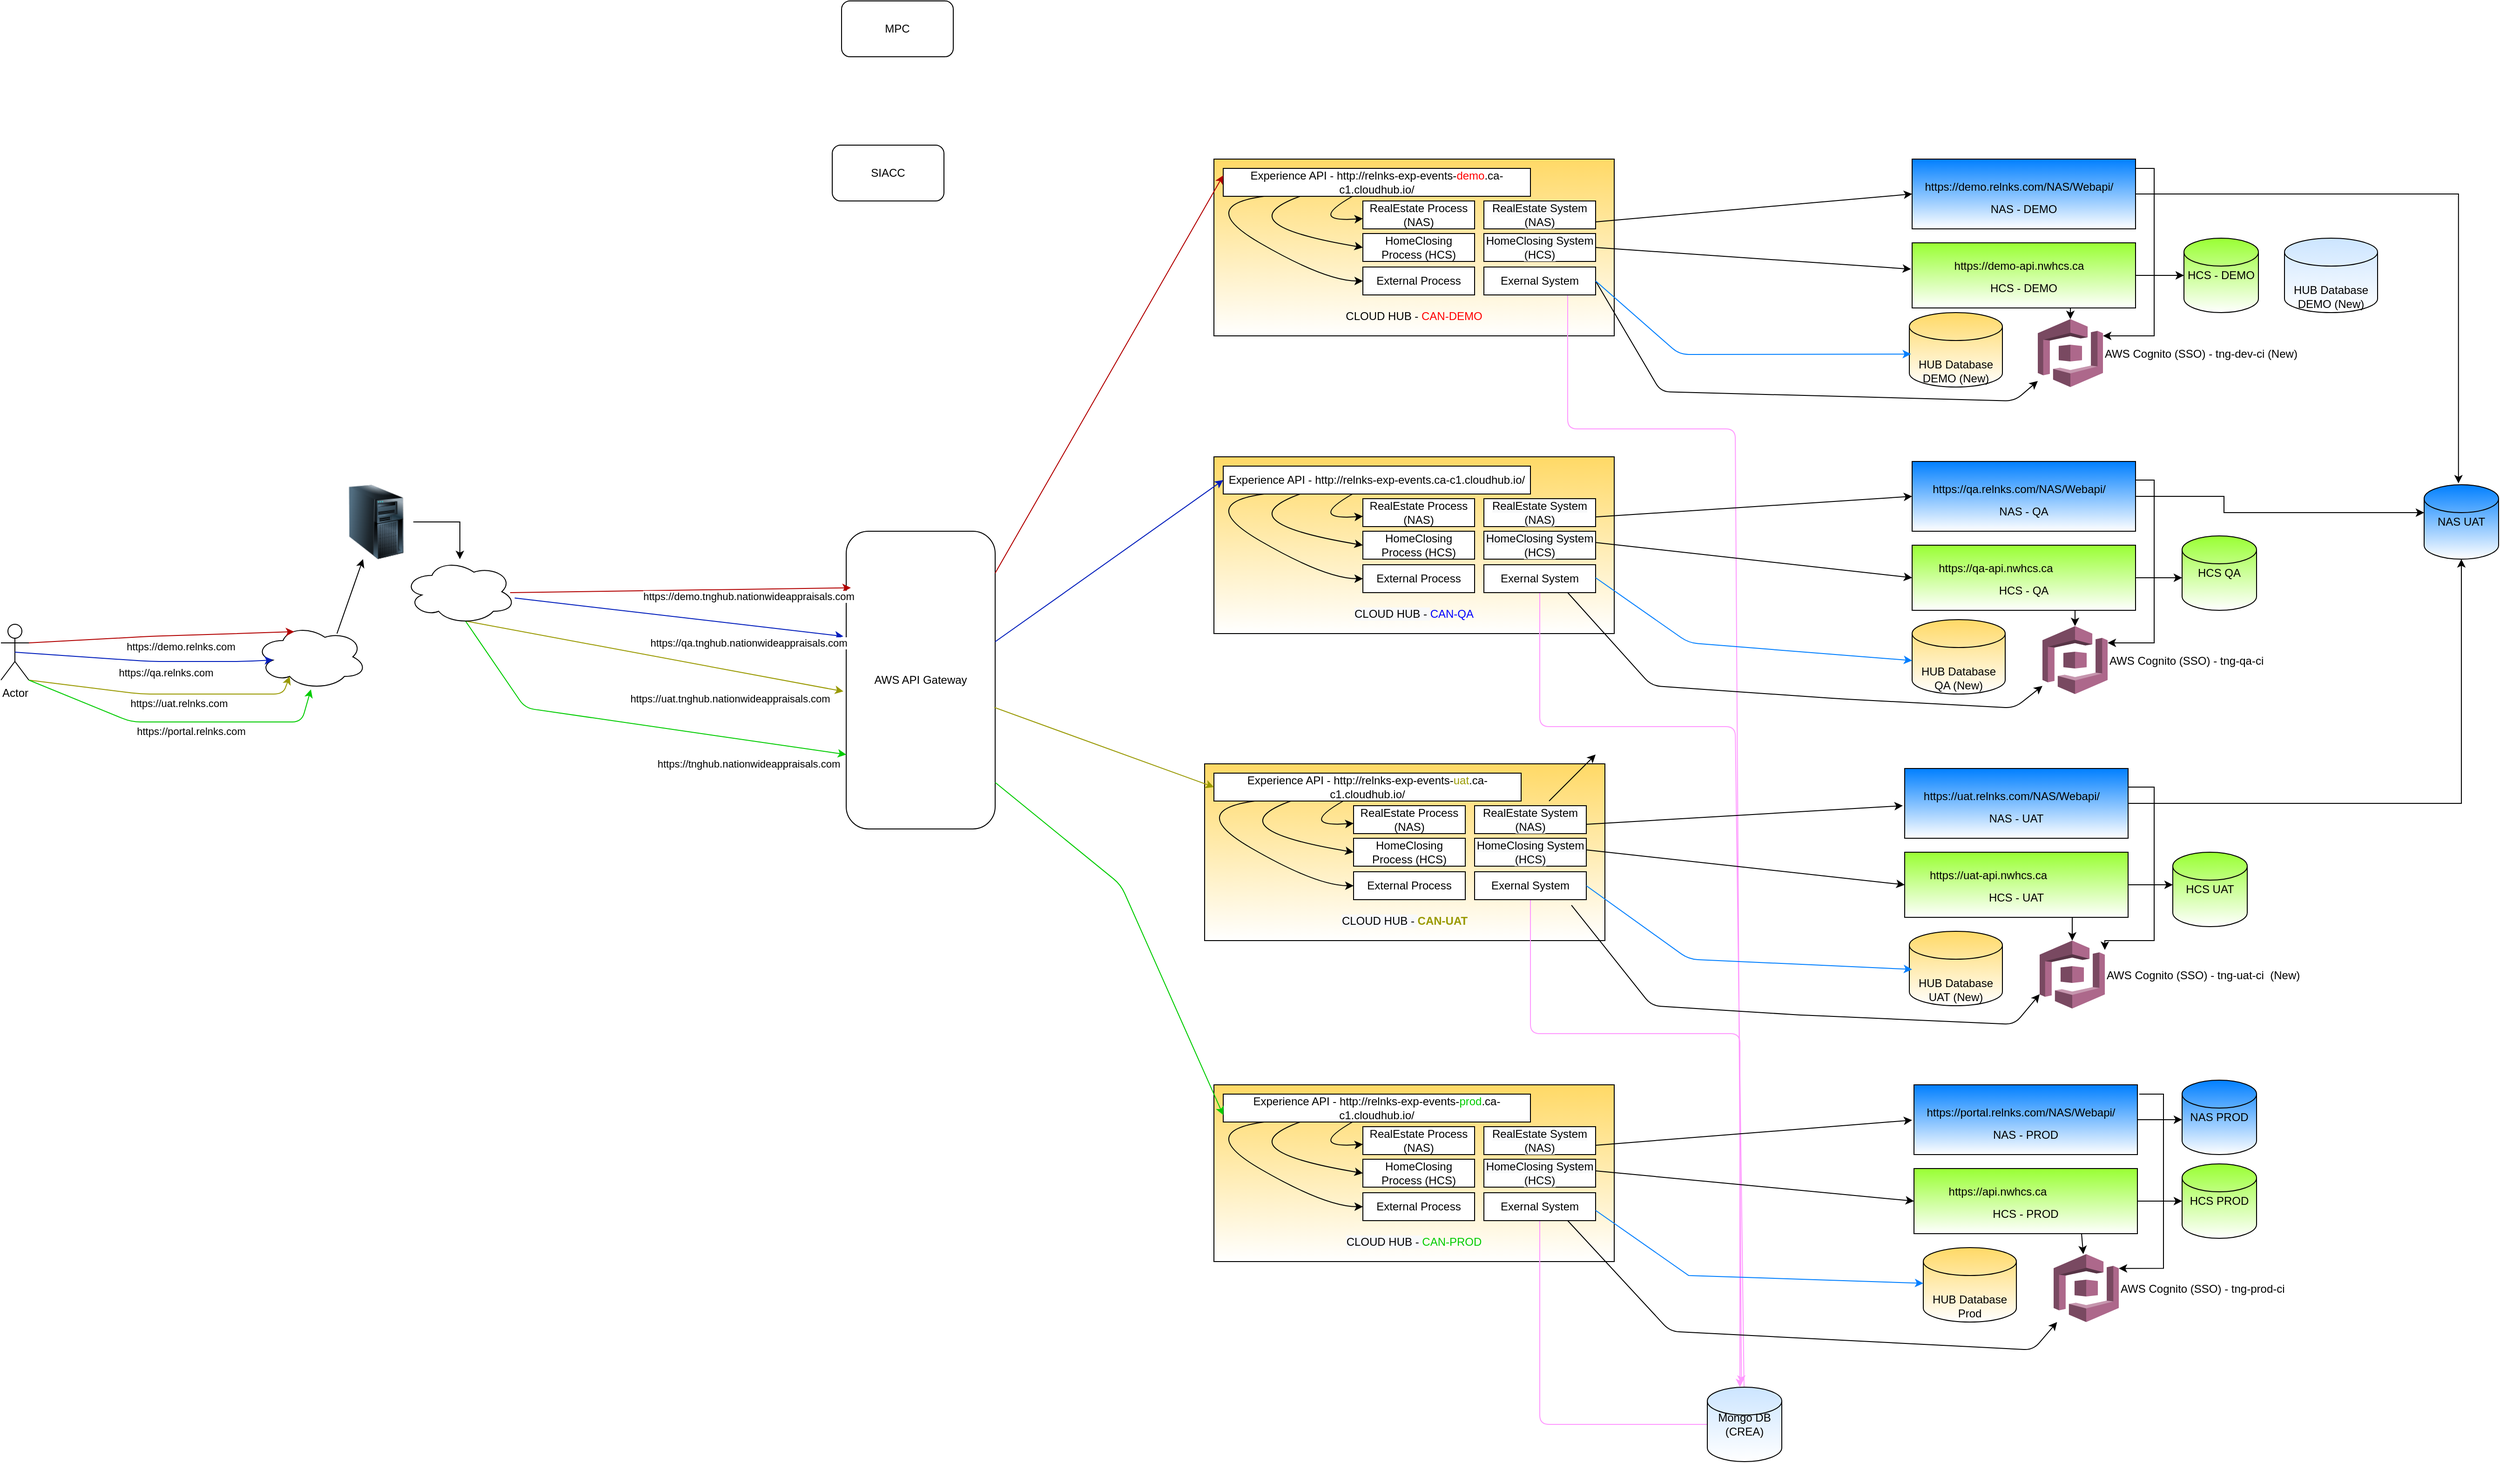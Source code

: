 <mxfile version="13.9.0" type="github" pages="2">
  <diagram id="2emrZOq0hlmeC0GBPsk7" name="Page-1">
    <mxGraphModel dx="2373" dy="1953" grid="1" gridSize="10" guides="1" tooltips="1" connect="1" arrows="1" fold="1" page="1" pageScale="1" pageWidth="850" pageHeight="1100" math="0" shadow="0">
      <root>
        <mxCell id="0" />
        <mxCell id="1" parent="0" />
        <mxCell id="NfyWRdIrxdjjcfdtqH4J-46" value="&lt;p style=&quot;line-height: 110%&quot;&gt;&lt;/p&gt;&lt;div&gt;&lt;font color=&quot;#000000&quot;&gt;CLOUD HUB - &lt;/font&gt;&lt;font color=&quot;#ff0000&quot;&gt;CAN-DEMO&lt;/font&gt;&lt;/div&gt;&lt;p&gt;&lt;/p&gt;" style="rounded=0;whiteSpace=wrap;html=1;align=center;verticalAlign=bottom;gradientColor=#ffffff;fillColor=#FFD966;" parent="1" vertex="1">
          <mxGeometry x="660" y="-270" width="430" height="190" as="geometry" />
        </mxCell>
        <mxCell id="NfyWRdIrxdjjcfdtqH4J-152" value="&lt;p style=&quot;line-height: 110%&quot;&gt;&lt;/p&gt;&lt;div&gt;&lt;font color=&quot;#000000&quot;&gt;CLOUD HUB - &lt;/font&gt;&lt;font color=&quot;#ff0000&quot;&gt;CAN-DEMO&lt;/font&gt;&lt;/div&gt;&lt;p&gt;&lt;/p&gt;" style="rounded=0;whiteSpace=wrap;html=1;align=center;verticalAlign=bottom;gradientColor=#ffffff;fillColor=#FFD966;" parent="1" vertex="1">
          <mxGeometry x="660" y="-270" width="430" height="190" as="geometry" />
        </mxCell>
        <mxCell id="NfyWRdIrxdjjcfdtqH4J-7" value="&lt;p style=&quot;line-height: 110%&quot;&gt;&lt;font color=&quot;#0000ff&quot;&gt;&lt;span style=&quot;text-align: center ; color: rgb(0 , 0 , 0) ; text-transform: none ; text-indent: 0px ; letter-spacing: normal ; font-family: &amp;#34;helvetica&amp;#34; ; font-size: 12px ; font-style: normal ; font-variant: normal ; font-weight: 400 ; text-decoration: none ; word-spacing: 0px ; display: inline ; float: none ; background-color: rgb(248 , 249 , 250)&quot;&gt;CLOUD HUB - &lt;/span&gt;CAN-QA&lt;/font&gt;&lt;/p&gt;" style="rounded=0;whiteSpace=wrap;html=1;align=center;verticalAlign=bottom;gradientColor=#ffffff;fillColor=#FFD966;" parent="1" vertex="1">
          <mxGeometry x="660" y="50" width="430" height="190" as="geometry" />
        </mxCell>
        <mxCell id="NfyWRdIrxdjjcfdtqH4J-1" value="AWS API Gateway" style="rounded=1;whiteSpace=wrap;html=1;" parent="1" vertex="1">
          <mxGeometry x="265" y="130" width="160" height="320" as="geometry" />
        </mxCell>
        <mxCell id="NfyWRdIrxdjjcfdtqH4J-2" value="Actor" style="shape=umlActor;verticalLabelPosition=bottom;verticalAlign=top;html=1;outlineConnect=0;" parent="1" vertex="1">
          <mxGeometry x="-643" y="230" width="30" height="60" as="geometry" />
        </mxCell>
        <mxCell id="NfyWRdIrxdjjcfdtqH4J-3" value="" style="ellipse;shape=cloud;whiteSpace=wrap;html=1;" parent="1" vertex="1">
          <mxGeometry x="-370" y="230" width="120" height="70" as="geometry" />
        </mxCell>
        <mxCell id="NfyWRdIrxdjjcfdtqH4J-4" value="https://demo.relnks.com" style="endArrow=classic;html=1;exitX=1;exitY=0.333;exitDx=0;exitDy=0;exitPerimeter=0;entryX=0.35;entryY=0.114;entryDx=0;entryDy=0;entryPerimeter=0;fillColor=#e51400;strokeColor=#B20000;" parent="1" source="NfyWRdIrxdjjcfdtqH4J-2" target="NfyWRdIrxdjjcfdtqH4J-3" edge="1">
          <mxGeometry x="0.143" y="-12" width="50" height="50" relative="1" as="geometry">
            <mxPoint x="-473" y="-5" as="sourcePoint" />
            <mxPoint x="-393" y="211" as="targetPoint" />
            <Array as="points">
              <mxPoint x="-483" y="243" />
            </Array>
            <mxPoint as="offset" />
          </mxGeometry>
        </mxCell>
        <mxCell id="NfyWRdIrxdjjcfdtqH4J-5" value="https://demo.tnghub.nationwideappraisals.com" style="endArrow=classic;html=1;fillColor=#e51400;strokeColor=#B20000;entryX=0.031;entryY=0.19;entryDx=0;entryDy=0;entryPerimeter=0;exitX=0.95;exitY=0.514;exitDx=0;exitDy=0;exitPerimeter=0;" parent="1" source="NfyWRdIrxdjjcfdtqH4J-76" target="NfyWRdIrxdjjcfdtqH4J-1" edge="1">
          <mxGeometry x="0.397" y="-8" width="50" height="50" relative="1" as="geometry">
            <mxPoint x="220" y="135.03" as="sourcePoint" />
            <mxPoint x="250" y="110" as="targetPoint" />
            <mxPoint as="offset" />
          </mxGeometry>
        </mxCell>
        <mxCell id="NfyWRdIrxdjjcfdtqH4J-10" value="Experience API - http://relnks-exp-events.ca-c1.cloudhub.io/" style="rounded=0;whiteSpace=wrap;html=1;" parent="1" vertex="1">
          <mxGeometry x="670" y="60" width="330" height="30" as="geometry" />
        </mxCell>
        <mxCell id="NfyWRdIrxdjjcfdtqH4J-11" value="RealEstate Process (NAS)" style="rounded=0;whiteSpace=wrap;html=1;" parent="1" vertex="1">
          <mxGeometry x="820" y="95" width="120" height="30" as="geometry" />
        </mxCell>
        <mxCell id="NfyWRdIrxdjjcfdtqH4J-12" value="HomeClosing Process (HCS)" style="rounded=0;whiteSpace=wrap;html=1;" parent="1" vertex="1">
          <mxGeometry x="820" y="130" width="120" height="30" as="geometry" />
        </mxCell>
        <mxCell id="NfyWRdIrxdjjcfdtqH4J-13" value="External Process" style="rounded=0;whiteSpace=wrap;html=1;" parent="1" vertex="1">
          <mxGeometry x="820" y="166" width="120" height="30" as="geometry" />
        </mxCell>
        <mxCell id="NfyWRdIrxdjjcfdtqH4J-14" value="&lt;span style=&quot;font: 12px / 1.2 &amp;#34;helvetica&amp;#34; ; text-align: center ; color: rgb(0 , 0 , 0) ; text-transform: none ; text-indent: 0px ; letter-spacing: normal ; text-decoration: none ; word-spacing: 0px ; display: inline ; float: none ; overflow-wrap: normal ; background-color: rgb(248 , 249 , 250)&quot;&gt;RealEstate System (NAS)&lt;/span&gt;" style="rounded=0;whiteSpace=wrap;html=1;" parent="1" vertex="1">
          <mxGeometry x="950" y="95" width="120" height="30" as="geometry" />
        </mxCell>
        <mxCell id="NfyWRdIrxdjjcfdtqH4J-15" value="&lt;span style=&quot;font: 12px / 1.2 &amp;#34;helvetica&amp;#34; ; text-align: center ; color: rgb(0 , 0 , 0) ; text-transform: none ; text-indent: 0px ; letter-spacing: normal ; text-decoration: none ; word-spacing: 0px ; display: inline ; float: none ; overflow-wrap: normal ; background-color: rgb(248 , 249 , 250)&quot;&gt;HomeClosing System (HCS)&lt;/span&gt;" style="rounded=0;whiteSpace=wrap;html=1;" parent="1" vertex="1">
          <mxGeometry x="950" y="130" width="120" height="30" as="geometry" />
        </mxCell>
        <mxCell id="HagU0EfNBF4asc3zr9B8-12" style="edgeStyle=none;rounded=1;orthogonalLoop=1;jettySize=auto;html=1;exitX=0.5;exitY=1;exitDx=0;exitDy=0;strokeColor=#FF99FF;" parent="1" source="NfyWRdIrxdjjcfdtqH4J-16" edge="1">
          <mxGeometry relative="1" as="geometry">
            <mxPoint x="1230" y="1090" as="targetPoint" />
            <Array as="points">
              <mxPoint x="1010" y="340" />
              <mxPoint x="1220" y="340" />
            </Array>
          </mxGeometry>
        </mxCell>
        <mxCell id="NfyWRdIrxdjjcfdtqH4J-16" value="Exernal System" style="rounded=0;whiteSpace=wrap;html=1;" parent="1" vertex="1">
          <mxGeometry x="950" y="166" width="120" height="30" as="geometry" />
        </mxCell>
        <mxCell id="NfyWRdIrxdjjcfdtqH4J-19" value="" style="curved=1;endArrow=classic;html=1;" parent="1" source="NfyWRdIrxdjjcfdtqH4J-10" target="NfyWRdIrxdjjcfdtqH4J-11" edge="1">
          <mxGeometry width="50" height="50" relative="1" as="geometry">
            <mxPoint x="720" y="180" as="sourcePoint" />
            <mxPoint x="770" y="130" as="targetPoint" />
            <Array as="points">
              <mxPoint x="760" y="118" />
            </Array>
          </mxGeometry>
        </mxCell>
        <mxCell id="NfyWRdIrxdjjcfdtqH4J-20" value="" style="curved=1;endArrow=classic;html=1;entryX=0;entryY=0.5;entryDx=0;entryDy=0;exitX=0.25;exitY=1;exitDx=0;exitDy=0;" parent="1" source="NfyWRdIrxdjjcfdtqH4J-10" target="NfyWRdIrxdjjcfdtqH4J-12" edge="1">
          <mxGeometry width="50" height="50" relative="1" as="geometry">
            <mxPoint x="806.667" y="100" as="sourcePoint" />
            <mxPoint x="830" y="124" as="targetPoint" />
            <Array as="points">
              <mxPoint x="670" y="120" />
            </Array>
          </mxGeometry>
        </mxCell>
        <mxCell id="NfyWRdIrxdjjcfdtqH4J-21" value="" style="curved=1;endArrow=classic;html=1;entryX=0;entryY=0.5;entryDx=0;entryDy=0;exitX=0.133;exitY=1;exitDx=0;exitDy=0;exitPerimeter=0;" parent="1" source="NfyWRdIrxdjjcfdtqH4J-10" target="NfyWRdIrxdjjcfdtqH4J-13" edge="1">
          <mxGeometry width="50" height="50" relative="1" as="geometry">
            <mxPoint x="800" y="90" as="sourcePoint" />
            <mxPoint x="840" y="134" as="targetPoint" />
            <Array as="points">
              <mxPoint x="640" y="100" />
              <mxPoint x="780" y="181" />
            </Array>
          </mxGeometry>
        </mxCell>
        <mxCell id="NfyWRdIrxdjjcfdtqH4J-24" value="&lt;p style=&quot;line-height: 110%&quot;&gt;&lt;/p&gt;&lt;div&gt;&lt;font color=&quot;#999900&quot;&gt;&lt;span style=&quot;text-align: center ; color: rgb(0 , 0 , 0) ; text-transform: none ; text-indent: 0px ; letter-spacing: normal ; font-family: &amp;#34;helvetica&amp;#34; ; font-size: 12px ; font-style: normal ; font-variant: normal ; font-weight: 400 ; text-decoration: none ; word-spacing: 0px ; display: inline ; float: none ; background-color: rgb(248 , 249 , 250)&quot;&gt;CLOUD HUB - &lt;/span&gt;&lt;b&gt;CAN-UAT&lt;/b&gt;&lt;/font&gt;&lt;/div&gt;&lt;p&gt;&lt;/p&gt;" style="rounded=0;whiteSpace=wrap;html=1;align=center;verticalAlign=bottom;gradientColor=#ffffff;fillColor=#FFD966;" parent="1" vertex="1">
          <mxGeometry x="650" y="380" width="430" height="190" as="geometry" />
        </mxCell>
        <mxCell id="NfyWRdIrxdjjcfdtqH4J-25" value="Experience API - http://relnks-exp-events-&lt;font color=&quot;#999900&quot;&gt;uat&lt;/font&gt;.ca-c1.cloudhub.io/" style="rounded=0;whiteSpace=wrap;html=1;" parent="1" vertex="1">
          <mxGeometry x="660" y="390" width="330" height="30" as="geometry" />
        </mxCell>
        <mxCell id="NfyWRdIrxdjjcfdtqH4J-26" value="RealEstate Process (NAS)" style="rounded=0;whiteSpace=wrap;html=1;" parent="1" vertex="1">
          <mxGeometry x="810" y="425" width="120" height="30" as="geometry" />
        </mxCell>
        <mxCell id="NfyWRdIrxdjjcfdtqH4J-27" value="HomeClosing Process (HCS)" style="rounded=0;whiteSpace=wrap;html=1;" parent="1" vertex="1">
          <mxGeometry x="810" y="460" width="120" height="30" as="geometry" />
        </mxCell>
        <mxCell id="NfyWRdIrxdjjcfdtqH4J-28" value="External Process" style="rounded=0;whiteSpace=wrap;html=1;" parent="1" vertex="1">
          <mxGeometry x="810" y="496" width="120" height="30" as="geometry" />
        </mxCell>
        <mxCell id="NfyWRdIrxdjjcfdtqH4J-29" value="&lt;span style=&quot;font: 12px / 1.2 &amp;#34;helvetica&amp;#34; ; text-align: center ; color: rgb(0 , 0 , 0) ; text-transform: none ; text-indent: 0px ; letter-spacing: normal ; text-decoration: none ; word-spacing: 0px ; display: inline ; float: none ; overflow-wrap: normal ; background-color: rgb(248 , 249 , 250)&quot;&gt;RealEstate System (NAS)&lt;/span&gt;" style="rounded=0;whiteSpace=wrap;html=1;" parent="1" vertex="1">
          <mxGeometry x="940" y="425" width="120" height="30" as="geometry" />
        </mxCell>
        <mxCell id="NfyWRdIrxdjjcfdtqH4J-30" value="&lt;span style=&quot;font: 12px / 1.2 &amp;#34;helvetica&amp;#34; ; text-align: center ; color: rgb(0 , 0 , 0) ; text-transform: none ; text-indent: 0px ; letter-spacing: normal ; text-decoration: none ; word-spacing: 0px ; display: inline ; float: none ; overflow-wrap: normal ; background-color: rgb(248 , 249 , 250)&quot;&gt;HomeClosing System (HCS)&lt;/span&gt;" style="rounded=0;whiteSpace=wrap;html=1;" parent="1" vertex="1">
          <mxGeometry x="940" y="460" width="120" height="30" as="geometry" />
        </mxCell>
        <mxCell id="HagU0EfNBF4asc3zr9B8-13" style="edgeStyle=none;rounded=1;orthogonalLoop=1;jettySize=auto;html=1;exitX=0.5;exitY=1;exitDx=0;exitDy=0;entryX=0.438;entryY=0;entryDx=0;entryDy=0;entryPerimeter=0;strokeColor=#FF99FF;" parent="1" source="NfyWRdIrxdjjcfdtqH4J-31" target="NfyWRdIrxdjjcfdtqH4J-136" edge="1">
          <mxGeometry relative="1" as="geometry">
            <Array as="points">
              <mxPoint x="1000" y="670" />
              <mxPoint x="1225" y="670" />
            </Array>
          </mxGeometry>
        </mxCell>
        <mxCell id="NfyWRdIrxdjjcfdtqH4J-31" value="Exernal System" style="rounded=0;whiteSpace=wrap;html=1;" parent="1" vertex="1">
          <mxGeometry x="940" y="496" width="120" height="30" as="geometry" />
        </mxCell>
        <mxCell id="NfyWRdIrxdjjcfdtqH4J-32" value="" style="curved=1;endArrow=classic;html=1;" parent="1" source="NfyWRdIrxdjjcfdtqH4J-25" target="NfyWRdIrxdjjcfdtqH4J-26" edge="1">
          <mxGeometry width="50" height="50" relative="1" as="geometry">
            <mxPoint x="710" y="510" as="sourcePoint" />
            <mxPoint x="760" y="460" as="targetPoint" />
            <Array as="points">
              <mxPoint x="750" y="448" />
            </Array>
          </mxGeometry>
        </mxCell>
        <mxCell id="NfyWRdIrxdjjcfdtqH4J-33" value="" style="curved=1;endArrow=classic;html=1;entryX=0;entryY=0.5;entryDx=0;entryDy=0;exitX=0.25;exitY=1;exitDx=0;exitDy=0;" parent="1" source="NfyWRdIrxdjjcfdtqH4J-25" target="NfyWRdIrxdjjcfdtqH4J-27" edge="1">
          <mxGeometry width="50" height="50" relative="1" as="geometry">
            <mxPoint x="796.667" y="430" as="sourcePoint" />
            <mxPoint x="820" y="454" as="targetPoint" />
            <Array as="points">
              <mxPoint x="660" y="450" />
            </Array>
          </mxGeometry>
        </mxCell>
        <mxCell id="NfyWRdIrxdjjcfdtqH4J-34" value="" style="curved=1;endArrow=classic;html=1;entryX=0;entryY=0.5;entryDx=0;entryDy=0;exitX=0.133;exitY=1;exitDx=0;exitDy=0;exitPerimeter=0;" parent="1" source="NfyWRdIrxdjjcfdtqH4J-25" target="NfyWRdIrxdjjcfdtqH4J-28" edge="1">
          <mxGeometry width="50" height="50" relative="1" as="geometry">
            <mxPoint x="790" y="420" as="sourcePoint" />
            <mxPoint x="830" y="464" as="targetPoint" />
            <Array as="points">
              <mxPoint x="630" y="430" />
              <mxPoint x="770" y="511" />
            </Array>
          </mxGeometry>
        </mxCell>
        <mxCell id="NfyWRdIrxdjjcfdtqH4J-35" value="&lt;p style=&quot;line-height: 110%&quot;&gt;&lt;/p&gt;&lt;div&gt;&lt;font color=&quot;#00cc00&quot;&gt;&lt;span style=&quot;text-align: center ; color: rgb(0 , 0 , 0) ; text-transform: none ; text-indent: 0px ; letter-spacing: normal ; font-family: &amp;#34;helvetica&amp;#34; ; font-size: 12px ; font-style: normal ; font-variant: normal ; font-weight: 400 ; text-decoration: none ; word-spacing: 0px ; display: inline ; float: none ; background-color: rgb(248 , 249 , 250)&quot;&gt;CLOUD HUB - &lt;/span&gt;CAN-PROD&lt;/font&gt;&lt;/div&gt;&lt;p&gt;&lt;/p&gt;" style="rounded=0;whiteSpace=wrap;html=1;align=center;verticalAlign=bottom;gradientColor=#ffffff;fillColor=#FFD966;" parent="1" vertex="1">
          <mxGeometry x="660" y="725" width="430" height="190" as="geometry" />
        </mxCell>
        <mxCell id="NfyWRdIrxdjjcfdtqH4J-36" value="Experience API - http://relnks-exp-events-&lt;font color=&quot;#00cc00&quot;&gt;prod&lt;/font&gt;.ca-c1.cloudhub.io/" style="rounded=0;whiteSpace=wrap;html=1;" parent="1" vertex="1">
          <mxGeometry x="670" y="735" width="330" height="30" as="geometry" />
        </mxCell>
        <mxCell id="NfyWRdIrxdjjcfdtqH4J-37" value="RealEstate Process (NAS)" style="rounded=0;whiteSpace=wrap;html=1;" parent="1" vertex="1">
          <mxGeometry x="820" y="770" width="120" height="30" as="geometry" />
        </mxCell>
        <mxCell id="NfyWRdIrxdjjcfdtqH4J-38" value="HomeClosing Process (HCS)" style="rounded=0;whiteSpace=wrap;html=1;" parent="1" vertex="1">
          <mxGeometry x="820" y="805" width="120" height="30" as="geometry" />
        </mxCell>
        <mxCell id="NfyWRdIrxdjjcfdtqH4J-39" value="External Process" style="rounded=0;whiteSpace=wrap;html=1;" parent="1" vertex="1">
          <mxGeometry x="820" y="841" width="120" height="30" as="geometry" />
        </mxCell>
        <mxCell id="NfyWRdIrxdjjcfdtqH4J-40" value="&lt;span style=&quot;font: 12px / 1.2 &amp;#34;helvetica&amp;#34; ; text-align: center ; color: rgb(0 , 0 , 0) ; text-transform: none ; text-indent: 0px ; letter-spacing: normal ; text-decoration: none ; word-spacing: 0px ; display: inline ; float: none ; overflow-wrap: normal ; background-color: rgb(248 , 249 , 250)&quot;&gt;RealEstate System (NAS)&lt;/span&gt;" style="rounded=0;whiteSpace=wrap;html=1;" parent="1" vertex="1">
          <mxGeometry x="950" y="770" width="120" height="30" as="geometry" />
        </mxCell>
        <mxCell id="NfyWRdIrxdjjcfdtqH4J-41" value="&lt;span style=&quot;font: 12px / 1.2 &amp;#34;helvetica&amp;#34; ; text-align: center ; color: rgb(0 , 0 , 0) ; text-transform: none ; text-indent: 0px ; letter-spacing: normal ; text-decoration: none ; word-spacing: 0px ; display: inline ; float: none ; overflow-wrap: normal ; background-color: rgb(248 , 249 , 250)&quot;&gt;HomeClosing System (HCS)&lt;/span&gt;" style="rounded=0;whiteSpace=wrap;html=1;" parent="1" vertex="1">
          <mxGeometry x="950" y="805" width="120" height="30" as="geometry" />
        </mxCell>
        <mxCell id="HagU0EfNBF4asc3zr9B8-14" style="edgeStyle=none;rounded=1;orthogonalLoop=1;jettySize=auto;html=1;exitX=0.5;exitY=1;exitDx=0;exitDy=0;strokeColor=#FF99FF;" parent="1" source="NfyWRdIrxdjjcfdtqH4J-42" edge="1">
          <mxGeometry relative="1" as="geometry">
            <mxPoint x="1230" y="1090" as="targetPoint" />
            <Array as="points">
              <mxPoint x="1010" y="1090" />
            </Array>
          </mxGeometry>
        </mxCell>
        <mxCell id="NfyWRdIrxdjjcfdtqH4J-42" value="Exernal System" style="rounded=0;whiteSpace=wrap;html=1;" parent="1" vertex="1">
          <mxGeometry x="950" y="841" width="120" height="30" as="geometry" />
        </mxCell>
        <mxCell id="NfyWRdIrxdjjcfdtqH4J-43" value="" style="curved=1;endArrow=classic;html=1;" parent="1" source="NfyWRdIrxdjjcfdtqH4J-36" target="NfyWRdIrxdjjcfdtqH4J-37" edge="1">
          <mxGeometry width="50" height="50" relative="1" as="geometry">
            <mxPoint x="720" y="855" as="sourcePoint" />
            <mxPoint x="770" y="805" as="targetPoint" />
            <Array as="points">
              <mxPoint x="760" y="793" />
            </Array>
          </mxGeometry>
        </mxCell>
        <mxCell id="NfyWRdIrxdjjcfdtqH4J-44" value="" style="curved=1;endArrow=classic;html=1;entryX=0;entryY=0.5;entryDx=0;entryDy=0;exitX=0.25;exitY=1;exitDx=0;exitDy=0;" parent="1" source="NfyWRdIrxdjjcfdtqH4J-36" target="NfyWRdIrxdjjcfdtqH4J-38" edge="1">
          <mxGeometry width="50" height="50" relative="1" as="geometry">
            <mxPoint x="806.667" y="775" as="sourcePoint" />
            <mxPoint x="830" y="799" as="targetPoint" />
            <Array as="points">
              <mxPoint x="670" y="795" />
            </Array>
          </mxGeometry>
        </mxCell>
        <mxCell id="NfyWRdIrxdjjcfdtqH4J-45" value="" style="curved=1;endArrow=classic;html=1;entryX=0;entryY=0.5;entryDx=0;entryDy=0;exitX=0.133;exitY=1;exitDx=0;exitDy=0;exitPerimeter=0;" parent="1" source="NfyWRdIrxdjjcfdtqH4J-36" target="NfyWRdIrxdjjcfdtqH4J-39" edge="1">
          <mxGeometry width="50" height="50" relative="1" as="geometry">
            <mxPoint x="800" y="765" as="sourcePoint" />
            <mxPoint x="840" y="809" as="targetPoint" />
            <Array as="points">
              <mxPoint x="640" y="775" />
              <mxPoint x="780" y="856" />
            </Array>
          </mxGeometry>
        </mxCell>
        <mxCell id="HagU0EfNBF4asc3zr9B8-11" style="edgeStyle=none;rounded=1;orthogonalLoop=1;jettySize=auto;html=1;entryX=0.458;entryY=-0.046;entryDx=0;entryDy=0;entryPerimeter=0;strokeColor=#FF99FF;exitX=0.75;exitY=1;exitDx=0;exitDy=0;" parent="1" source="NfyWRdIrxdjjcfdtqH4J-53" target="NfyWRdIrxdjjcfdtqH4J-136" edge="1">
          <mxGeometry relative="1" as="geometry">
            <mxPoint x="1040" y="-30" as="sourcePoint" />
            <Array as="points">
              <mxPoint x="1040" y="20" />
              <mxPoint x="1150" y="20" />
              <mxPoint x="1220" y="20" />
            </Array>
          </mxGeometry>
        </mxCell>
        <mxCell id="NfyWRdIrxdjjcfdtqH4J-47" value="Experience API - http://relnks-exp-events-&lt;font color=&quot;#ff0000&quot;&gt;demo&lt;/font&gt;.ca-c1.cloudhub.io/" style="rounded=0;whiteSpace=wrap;html=1;" parent="1" vertex="1">
          <mxGeometry x="670" y="-260" width="330" height="30" as="geometry" />
        </mxCell>
        <mxCell id="NfyWRdIrxdjjcfdtqH4J-48" value="RealEstate Process (NAS)" style="rounded=0;whiteSpace=wrap;html=1;" parent="1" vertex="1">
          <mxGeometry x="820" y="-225" width="120" height="30" as="geometry" />
        </mxCell>
        <mxCell id="NfyWRdIrxdjjcfdtqH4J-49" value="HomeClosing Process (HCS)" style="rounded=0;whiteSpace=wrap;html=1;" parent="1" vertex="1">
          <mxGeometry x="820" y="-190" width="120" height="30" as="geometry" />
        </mxCell>
        <mxCell id="NfyWRdIrxdjjcfdtqH4J-50" value="External Process" style="rounded=0;whiteSpace=wrap;html=1;" parent="1" vertex="1">
          <mxGeometry x="820" y="-154" width="120" height="30" as="geometry" />
        </mxCell>
        <mxCell id="NfyWRdIrxdjjcfdtqH4J-51" value="&lt;span style=&quot;font: 12px / 1.2 &amp;#34;helvetica&amp;#34; ; text-align: center ; color: rgb(0 , 0 , 0) ; text-transform: none ; text-indent: 0px ; letter-spacing: normal ; text-decoration: none ; word-spacing: 0px ; display: inline ; float: none ; overflow-wrap: normal ; background-color: rgb(248 , 249 , 250)&quot;&gt;RealEstate System (NAS)&lt;/span&gt;" style="rounded=0;whiteSpace=wrap;html=1;" parent="1" vertex="1">
          <mxGeometry x="950" y="-225" width="120" height="30" as="geometry" />
        </mxCell>
        <mxCell id="NfyWRdIrxdjjcfdtqH4J-52" value="&lt;span style=&quot;font: 12px / 1.2 &amp;#34;helvetica&amp;#34; ; text-align: center ; color: rgb(0 , 0 , 0) ; text-transform: none ; text-indent: 0px ; letter-spacing: normal ; text-decoration: none ; word-spacing: 0px ; display: inline ; float: none ; overflow-wrap: normal ; background-color: rgb(248 , 249 , 250)&quot;&gt;HomeClosing System (HCS)&lt;/span&gt;" style="rounded=0;whiteSpace=wrap;html=1;" parent="1" vertex="1">
          <mxGeometry x="950" y="-190" width="120" height="30" as="geometry" />
        </mxCell>
        <mxCell id="NfyWRdIrxdjjcfdtqH4J-53" value="Exernal System" style="rounded=0;whiteSpace=wrap;html=1;" parent="1" vertex="1">
          <mxGeometry x="950" y="-154" width="120" height="30" as="geometry" />
        </mxCell>
        <mxCell id="NfyWRdIrxdjjcfdtqH4J-54" value="" style="curved=1;endArrow=classic;html=1;" parent="1" source="NfyWRdIrxdjjcfdtqH4J-47" target="NfyWRdIrxdjjcfdtqH4J-48" edge="1">
          <mxGeometry width="50" height="50" relative="1" as="geometry">
            <mxPoint x="720" y="-140" as="sourcePoint" />
            <mxPoint x="770" y="-190" as="targetPoint" />
            <Array as="points">
              <mxPoint x="760" y="-202" />
            </Array>
          </mxGeometry>
        </mxCell>
        <mxCell id="NfyWRdIrxdjjcfdtqH4J-55" value="" style="curved=1;endArrow=classic;html=1;entryX=0;entryY=0.5;entryDx=0;entryDy=0;exitX=0.25;exitY=1;exitDx=0;exitDy=0;" parent="1" source="NfyWRdIrxdjjcfdtqH4J-47" target="NfyWRdIrxdjjcfdtqH4J-49" edge="1">
          <mxGeometry width="50" height="50" relative="1" as="geometry">
            <mxPoint x="806.667" y="-220" as="sourcePoint" />
            <mxPoint x="830" y="-196" as="targetPoint" />
            <Array as="points">
              <mxPoint x="670" y="-200" />
            </Array>
          </mxGeometry>
        </mxCell>
        <mxCell id="NfyWRdIrxdjjcfdtqH4J-56" value="" style="curved=1;endArrow=classic;html=1;entryX=0;entryY=0.5;entryDx=0;entryDy=0;exitX=0.133;exitY=1;exitDx=0;exitDy=0;exitPerimeter=0;" parent="1" source="NfyWRdIrxdjjcfdtqH4J-47" target="NfyWRdIrxdjjcfdtqH4J-50" edge="1">
          <mxGeometry width="50" height="50" relative="1" as="geometry">
            <mxPoint x="800" y="-230" as="sourcePoint" />
            <mxPoint x="840" y="-186" as="targetPoint" />
            <Array as="points">
              <mxPoint x="640" y="-220" />
              <mxPoint x="780" y="-139" />
            </Array>
          </mxGeometry>
        </mxCell>
        <mxCell id="NfyWRdIrxdjjcfdtqH4J-65" value="https://qa.relnks.com" style="endArrow=classic;html=1;entryX=0.16;entryY=0.55;entryDx=0;entryDy=0;entryPerimeter=0;fillColor=#0050ef;strokeColor=#001DBC;exitX=0.5;exitY=0.5;exitDx=0;exitDy=0;exitPerimeter=0;" parent="1" source="NfyWRdIrxdjjcfdtqH4J-2" target="NfyWRdIrxdjjcfdtqH4J-3" edge="1">
          <mxGeometry x="0.168" y="-12" width="50" height="50" relative="1" as="geometry">
            <mxPoint x="-543" y="245" as="sourcePoint" />
            <mxPoint x="-353" y="238.5" as="targetPoint" />
            <Array as="points">
              <mxPoint x="-483" y="270" />
              <mxPoint x="-383" y="270" />
            </Array>
            <mxPoint as="offset" />
          </mxGeometry>
        </mxCell>
        <mxCell id="NfyWRdIrxdjjcfdtqH4J-66" value="https://uat.relnks.com" style="endArrow=classic;html=1;exitX=1;exitY=1;exitDx=0;exitDy=0;exitPerimeter=0;strokeColor=#999900;entryX=0.31;entryY=0.8;entryDx=0;entryDy=0;entryPerimeter=0;" parent="1" source="NfyWRdIrxdjjcfdtqH4J-2" target="NfyWRdIrxdjjcfdtqH4J-3" edge="1">
          <mxGeometry x="-0.12" y="32" width="50" height="50" relative="1" as="geometry">
            <mxPoint x="-493" y="389" as="sourcePoint" />
            <mxPoint x="-283" y="285" as="targetPoint" />
            <Array as="points">
              <mxPoint x="-493" y="305" />
              <mxPoint x="-393" y="305" />
              <mxPoint x="-340" y="305" />
            </Array>
            <mxPoint x="32" y="42" as="offset" />
          </mxGeometry>
        </mxCell>
        <mxCell id="NfyWRdIrxdjjcfdtqH4J-67" value="https://portal.relnks.com" style="endArrow=classic;html=1;entryX=0.5;entryY=1;entryDx=0;entryDy=0;entryPerimeter=0;strokeColor=#00CC00;exitX=1;exitY=1;exitDx=0;exitDy=0;exitPerimeter=0;" parent="1" source="NfyWRdIrxdjjcfdtqH4J-2" target="NfyWRdIrxdjjcfdtqH4J-3" edge="1">
          <mxGeometry x="0.083" y="-10" width="50" height="50" relative="1" as="geometry">
            <mxPoint x="-563" y="275" as="sourcePoint" />
            <mxPoint x="-372.088" y="455.874" as="targetPoint" />
            <Array as="points">
              <mxPoint x="-503" y="335" />
              <mxPoint x="-320" y="335" />
            </Array>
            <mxPoint as="offset" />
          </mxGeometry>
        </mxCell>
        <mxCell id="NfyWRdIrxdjjcfdtqH4J-73" value="https://qa.tnghub.nationwideappraisals.com" style="endArrow=classic;html=1;fillColor=#0050ef;strokeColor=#001DBC;entryX=-0.019;entryY=0.353;entryDx=0;entryDy=0;entryPerimeter=0;" parent="1" source="NfyWRdIrxdjjcfdtqH4J-76" target="NfyWRdIrxdjjcfdtqH4J-1" edge="1">
          <mxGeometry x="0.435" y="-19" width="50" height="50" relative="1" as="geometry">
            <mxPoint x="-139.163" y="270.358" as="sourcePoint" />
            <mxPoint x="240" y="246" as="targetPoint" />
            <mxPoint as="offset" />
          </mxGeometry>
        </mxCell>
        <mxCell id="NfyWRdIrxdjjcfdtqH4J-74" value="https://uat.tnghub.nationwideappraisals.com" style="endArrow=classic;html=1;fillColor=#e51400;strokeColor=#999900;entryX=-0.019;entryY=0.538;entryDx=0;entryDy=0;entryPerimeter=0;exitX=0.55;exitY=0.95;exitDx=0;exitDy=0;exitPerimeter=0;" parent="1" source="NfyWRdIrxdjjcfdtqH4J-76" target="NfyWRdIrxdjjcfdtqH4J-1" edge="1">
          <mxGeometry x="0.426" y="-30" width="50" height="50" relative="1" as="geometry">
            <mxPoint x="-129" y="280" as="sourcePoint" />
            <mxPoint x="250" y="310" as="targetPoint" />
            <mxPoint as="offset" />
          </mxGeometry>
        </mxCell>
        <mxCell id="NfyWRdIrxdjjcfdtqH4J-75" value="https://tnghub.nationwideappraisals.com" style="endArrow=classic;html=1;fillColor=#e51400;strokeColor=#00CC00;entryX=0;entryY=0.75;entryDx=0;entryDy=0;exitX=0.55;exitY=0.95;exitDx=0;exitDy=0;exitPerimeter=0;" parent="1" source="NfyWRdIrxdjjcfdtqH4J-76" target="NfyWRdIrxdjjcfdtqH4J-1" edge="1">
          <mxGeometry x="0.556" y="-25" width="50" height="50" relative="1" as="geometry">
            <mxPoint x="-150.003" y="304.998" as="sourcePoint" />
            <mxPoint x="239" y="420" as="targetPoint" />
            <mxPoint as="offset" />
            <Array as="points">
              <mxPoint x="-80" y="320" />
            </Array>
          </mxGeometry>
        </mxCell>
        <mxCell id="NfyWRdIrxdjjcfdtqH4J-76" value="" style="ellipse;shape=cloud;whiteSpace=wrap;html=1;" parent="1" vertex="1">
          <mxGeometry x="-210" y="160" width="120" height="70" as="geometry" />
        </mxCell>
        <mxCell id="NfyWRdIrxdjjcfdtqH4J-79" value="" style="endArrow=classic;html=1;strokeColor=#00CC00;fontColor=#000000;entryX=0;entryY=0.75;entryDx=0;entryDy=0;" parent="1" target="NfyWRdIrxdjjcfdtqH4J-36" edge="1">
          <mxGeometry width="50" height="50" relative="1" as="geometry">
            <mxPoint x="425" y="400" as="sourcePoint" />
            <mxPoint x="475" y="350" as="targetPoint" />
            <Array as="points">
              <mxPoint x="560" y="510" />
            </Array>
          </mxGeometry>
        </mxCell>
        <mxCell id="NfyWRdIrxdjjcfdtqH4J-80" value="" style="endArrow=classic;html=1;fontColor=#000000;exitX=0.733;exitY=0.143;exitDx=0;exitDy=0;exitPerimeter=0;" parent="1" source="NfyWRdIrxdjjcfdtqH4J-3" target="NfyWRdIrxdjjcfdtqH4J-112" edge="1">
          <mxGeometry width="50" height="50" relative="1" as="geometry">
            <mxPoint x="-160" y="280" as="sourcePoint" />
            <mxPoint x="-110" y="230" as="targetPoint" />
          </mxGeometry>
        </mxCell>
        <mxCell id="NfyWRdIrxdjjcfdtqH4J-81" value="" style="endArrow=classic;html=1;fillColor=#e51400;strokeColor=#999900;entryX=0;entryY=0.5;entryDx=0;entryDy=0;exitX=0.55;exitY=0.95;exitDx=0;exitDy=0;exitPerimeter=0;" parent="1" target="NfyWRdIrxdjjcfdtqH4J-25" edge="1">
          <mxGeometry x="0.426" y="-30" width="50" height="50" relative="1" as="geometry">
            <mxPoint x="424.04" y="319.34" as="sourcePoint" />
            <mxPoint x="830" y="395.0" as="targetPoint" />
            <mxPoint as="offset" />
          </mxGeometry>
        </mxCell>
        <mxCell id="NfyWRdIrxdjjcfdtqH4J-82" value="" style="endArrow=classic;html=1;fillColor=#0050ef;strokeColor=#001DBC;entryX=0;entryY=0.5;entryDx=0;entryDy=0;" parent="1" target="NfyWRdIrxdjjcfdtqH4J-10" edge="1">
          <mxGeometry x="0.435" y="-19" width="50" height="50" relative="1" as="geometry">
            <mxPoint x="424.999" y="248.773" as="sourcePoint" />
            <mxPoint x="778.08" y="290.0" as="targetPoint" />
            <mxPoint as="offset" />
          </mxGeometry>
        </mxCell>
        <mxCell id="NfyWRdIrxdjjcfdtqH4J-83" value="" style="endArrow=classic;html=1;fillColor=#e51400;strokeColor=#B20000;entryX=0;entryY=0.25;entryDx=0;entryDy=0;exitX=0.95;exitY=0.514;exitDx=0;exitDy=0;exitPerimeter=0;" parent="1" target="NfyWRdIrxdjjcfdtqH4J-47" edge="1">
          <mxGeometry x="0.397" y="-8" width="50" height="50" relative="1" as="geometry">
            <mxPoint x="425" y="175.0" as="sourcePoint" />
            <mxPoint x="790.96" y="169.82" as="targetPoint" />
            <mxPoint as="offset" />
          </mxGeometry>
        </mxCell>
        <mxCell id="NfyWRdIrxdjjcfdtqH4J-134" style="edgeStyle=orthogonalEdgeStyle;rounded=0;orthogonalLoop=1;jettySize=auto;html=1;strokeColor=#000000;fontColor=#000000;" parent="1" source="NfyWRdIrxdjjcfdtqH4J-84" target="NfyWRdIrxdjjcfdtqH4J-119" edge="1">
          <mxGeometry relative="1" as="geometry">
            <Array as="points">
              <mxPoint x="1745" y="93" />
              <mxPoint x="1745" y="110" />
            </Array>
          </mxGeometry>
        </mxCell>
        <mxCell id="NfyWRdIrxdjjcfdtqH4J-84" value="&lt;p style=&quot;line-height: 110%&quot;&gt;NAS - QA&lt;/p&gt;" style="rounded=0;whiteSpace=wrap;html=1;align=center;verticalAlign=bottom;fillColor=#007FFF;gradientColor=#ffffff;" parent="1" vertex="1">
          <mxGeometry x="1410" y="55" width="240" height="75" as="geometry" />
        </mxCell>
        <mxCell id="NfyWRdIrxdjjcfdtqH4J-129" style="edgeStyle=orthogonalEdgeStyle;rounded=0;orthogonalLoop=1;jettySize=auto;html=1;entryX=0;entryY=0.563;entryDx=0;entryDy=0;entryPerimeter=0;strokeColor=#000000;fontColor=#000000;" parent="1" source="NfyWRdIrxdjjcfdtqH4J-85" target="NfyWRdIrxdjjcfdtqH4J-116" edge="1">
          <mxGeometry relative="1" as="geometry" />
        </mxCell>
        <mxCell id="HagU0EfNBF4asc3zr9B8-4" style="edgeStyle=orthogonalEdgeStyle;rounded=0;orthogonalLoop=1;jettySize=auto;html=1;exitX=0.75;exitY=1;exitDx=0;exitDy=0;entryX=0.5;entryY=0;entryDx=0;entryDy=0;entryPerimeter=0;" parent="1" source="NfyWRdIrxdjjcfdtqH4J-85" target="NfyWRdIrxdjjcfdtqH4J-161" edge="1">
          <mxGeometry relative="1" as="geometry" />
        </mxCell>
        <mxCell id="NfyWRdIrxdjjcfdtqH4J-85" value="&lt;p style=&quot;line-height: 110%&quot;&gt;HCS - QA&lt;/p&gt;" style="rounded=0;whiteSpace=wrap;html=1;align=center;verticalAlign=bottom;gradientColor=#ffffff;fillColor=#99FF33;" parent="1" vertex="1">
          <mxGeometry x="1410" y="145" width="240" height="70" as="geometry" />
        </mxCell>
        <mxCell id="NfyWRdIrxdjjcfdtqH4J-86" value="https://qa.relnks.com/NAS/Webapi/" style="text;html=1;strokeColor=none;fillColor=none;align=center;verticalAlign=middle;whiteSpace=wrap;rounded=0;fontColor=#000000;" parent="1" vertex="1">
          <mxGeometry x="1505" y="75" width="40" height="20" as="geometry" />
        </mxCell>
        <mxCell id="NfyWRdIrxdjjcfdtqH4J-89" value="https://qa-api.nwhcs.ca" style="text;html=1;strokeColor=none;fillColor=none;align=center;verticalAlign=middle;whiteSpace=wrap;rounded=0;fontColor=#000000;" parent="1" vertex="1">
          <mxGeometry x="1430" y="160" width="140" height="20" as="geometry" />
        </mxCell>
        <mxCell id="NfyWRdIrxdjjcfdtqH4J-133" style="edgeStyle=orthogonalEdgeStyle;rounded=0;orthogonalLoop=1;jettySize=auto;html=1;strokeColor=#000000;fontColor=#000000;" parent="1" source="NfyWRdIrxdjjcfdtqH4J-90" target="NfyWRdIrxdjjcfdtqH4J-119" edge="1">
          <mxGeometry relative="1" as="geometry" />
        </mxCell>
        <mxCell id="NfyWRdIrxdjjcfdtqH4J-90" value="&lt;p style=&quot;line-height: 110%&quot;&gt;NAS - UAT&lt;/p&gt;" style="rounded=0;whiteSpace=wrap;html=1;align=center;verticalAlign=bottom;fillColor=#007FFF;gradientColor=#ffffff;" parent="1" vertex="1">
          <mxGeometry x="1402" y="385" width="240" height="75" as="geometry" />
        </mxCell>
        <mxCell id="NfyWRdIrxdjjcfdtqH4J-125" style="edgeStyle=orthogonalEdgeStyle;rounded=0;orthogonalLoop=1;jettySize=auto;html=1;entryX=0;entryY=0.438;entryDx=0;entryDy=0;entryPerimeter=0;strokeColor=#000000;fontColor=#000000;" parent="1" source="NfyWRdIrxdjjcfdtqH4J-91" target="NfyWRdIrxdjjcfdtqH4J-117" edge="1">
          <mxGeometry relative="1" as="geometry" />
        </mxCell>
        <mxCell id="HagU0EfNBF4asc3zr9B8-2" style="edgeStyle=orthogonalEdgeStyle;rounded=0;orthogonalLoop=1;jettySize=auto;html=1;exitX=0.75;exitY=1;exitDx=0;exitDy=0;entryX=0.5;entryY=0;entryDx=0;entryDy=0;entryPerimeter=0;" parent="1" source="NfyWRdIrxdjjcfdtqH4J-91" target="NfyWRdIrxdjjcfdtqH4J-158" edge="1">
          <mxGeometry relative="1" as="geometry" />
        </mxCell>
        <mxCell id="NfyWRdIrxdjjcfdtqH4J-91" value="&lt;p style=&quot;line-height: 110%&quot;&gt;HCS - UAT&lt;/p&gt;" style="rounded=0;whiteSpace=wrap;html=1;align=center;verticalAlign=bottom;gradientColor=#ffffff;fillColor=#99FF33;" parent="1" vertex="1">
          <mxGeometry x="1402" y="475" width="240" height="70" as="geometry" />
        </mxCell>
        <mxCell id="NfyWRdIrxdjjcfdtqH4J-92" value="https://uat.relnks.com/NAS/Webapi/" style="text;html=1;strokeColor=none;fillColor=none;align=center;verticalAlign=middle;whiteSpace=wrap;rounded=0;fontColor=#000000;" parent="1" vertex="1">
          <mxGeometry x="1497" y="405" width="40" height="20" as="geometry" />
        </mxCell>
        <mxCell id="NfyWRdIrxdjjcfdtqH4J-93" value="https://uat-api.nwhcs.ca" style="text;html=1;strokeColor=none;fillColor=none;align=center;verticalAlign=middle;whiteSpace=wrap;rounded=0;fontColor=#000000;" parent="1" vertex="1">
          <mxGeometry x="1422" y="490" width="140" height="20" as="geometry" />
        </mxCell>
        <mxCell id="NfyWRdIrxdjjcfdtqH4J-135" style="edgeStyle=orthogonalEdgeStyle;rounded=0;orthogonalLoop=1;jettySize=auto;html=1;entryX=0.461;entryY=-0.018;entryDx=0;entryDy=0;entryPerimeter=0;strokeColor=#000000;fontColor=#000000;" parent="1" source="NfyWRdIrxdjjcfdtqH4J-94" target="NfyWRdIrxdjjcfdtqH4J-119" edge="1">
          <mxGeometry relative="1" as="geometry">
            <mxPoint x="2006.08" y="-28.8" as="targetPoint" />
            <Array as="points">
              <mxPoint x="1997" y="-232" />
            </Array>
          </mxGeometry>
        </mxCell>
        <mxCell id="NfyWRdIrxdjjcfdtqH4J-94" value="&lt;p style=&quot;line-height: 110%&quot;&gt;NAS - DEMO&lt;/p&gt;" style="rounded=0;whiteSpace=wrap;html=1;align=center;verticalAlign=bottom;fillColor=#007FFF;gradientColor=#ffffff;" parent="1" vertex="1">
          <mxGeometry x="1410" y="-270" width="240" height="75" as="geometry" />
        </mxCell>
        <mxCell id="NfyWRdIrxdjjcfdtqH4J-122" style="edgeStyle=orthogonalEdgeStyle;rounded=0;orthogonalLoop=1;jettySize=auto;html=1;strokeColor=#000000;fontColor=#000000;" parent="1" source="NfyWRdIrxdjjcfdtqH4J-95" target="NfyWRdIrxdjjcfdtqH4J-115" edge="1">
          <mxGeometry relative="1" as="geometry" />
        </mxCell>
        <mxCell id="HagU0EfNBF4asc3zr9B8-9" style="edgeStyle=orthogonalEdgeStyle;rounded=0;orthogonalLoop=1;jettySize=auto;html=1;exitX=0.75;exitY=1;exitDx=0;exitDy=0;entryX=0.5;entryY=0;entryDx=0;entryDy=0;entryPerimeter=0;" parent="1" source="NfyWRdIrxdjjcfdtqH4J-95" target="NfyWRdIrxdjjcfdtqH4J-162" edge="1">
          <mxGeometry relative="1" as="geometry" />
        </mxCell>
        <mxCell id="NfyWRdIrxdjjcfdtqH4J-95" value="&lt;p style=&quot;line-height: 110%&quot;&gt;HCS - DEMO&lt;/p&gt;" style="rounded=0;whiteSpace=wrap;html=1;align=center;verticalAlign=bottom;gradientColor=#ffffff;fillColor=#99FF33;" parent="1" vertex="1">
          <mxGeometry x="1410" y="-180" width="240" height="70" as="geometry" />
        </mxCell>
        <mxCell id="NfyWRdIrxdjjcfdtqH4J-96" value="https://demo.relnks.com/NAS/Webapi/" style="text;html=1;strokeColor=none;fillColor=none;align=center;verticalAlign=middle;whiteSpace=wrap;rounded=0;fontColor=#000000;" parent="1" vertex="1">
          <mxGeometry x="1505" y="-250" width="40" height="20" as="geometry" />
        </mxCell>
        <mxCell id="NfyWRdIrxdjjcfdtqH4J-97" value="https://demo-api.nwhcs.ca" style="text;html=1;strokeColor=none;fillColor=none;align=center;verticalAlign=middle;whiteSpace=wrap;rounded=0;fontColor=#000000;" parent="1" vertex="1">
          <mxGeometry x="1430" y="-165" width="190" height="20" as="geometry" />
        </mxCell>
        <mxCell id="NfyWRdIrxdjjcfdtqH4J-132" style="edgeStyle=orthogonalEdgeStyle;rounded=0;orthogonalLoop=1;jettySize=auto;html=1;entryX=0;entryY=0.531;entryDx=0;entryDy=0;entryPerimeter=0;strokeColor=#000000;fontColor=#000000;" parent="1" source="NfyWRdIrxdjjcfdtqH4J-98" target="NfyWRdIrxdjjcfdtqH4J-120" edge="1">
          <mxGeometry relative="1" as="geometry" />
        </mxCell>
        <mxCell id="NfyWRdIrxdjjcfdtqH4J-98" value="&lt;p style=&quot;line-height: 110%&quot;&gt;NAS - PROD&lt;/p&gt;" style="rounded=0;whiteSpace=wrap;html=1;align=center;verticalAlign=bottom;fillColor=#007FFF;gradientColor=#ffffff;" parent="1" vertex="1">
          <mxGeometry x="1412" y="725" width="240" height="75" as="geometry" />
        </mxCell>
        <mxCell id="NfyWRdIrxdjjcfdtqH4J-130" style="edgeStyle=orthogonalEdgeStyle;rounded=0;orthogonalLoop=1;jettySize=auto;html=1;exitX=1;exitY=0.5;exitDx=0;exitDy=0;strokeColor=#000000;fontColor=#000000;" parent="1" source="NfyWRdIrxdjjcfdtqH4J-99" target="NfyWRdIrxdjjcfdtqH4J-118" edge="1">
          <mxGeometry relative="1" as="geometry" />
        </mxCell>
        <mxCell id="NfyWRdIrxdjjcfdtqH4J-99" value="&lt;p style=&quot;line-height: 110%&quot;&gt;HCS - PROD&lt;/p&gt;" style="rounded=0;whiteSpace=wrap;html=1;align=center;verticalAlign=bottom;gradientColor=#ffffff;fillColor=#99FF33;" parent="1" vertex="1">
          <mxGeometry x="1412" y="815" width="240" height="70" as="geometry" />
        </mxCell>
        <mxCell id="NfyWRdIrxdjjcfdtqH4J-100" value="https://portal.relnks.com/NAS/Webapi/" style="text;html=1;strokeColor=none;fillColor=none;align=center;verticalAlign=middle;whiteSpace=wrap;rounded=0;fontColor=#000000;" parent="1" vertex="1">
          <mxGeometry x="1507" y="745" width="40" height="20" as="geometry" />
        </mxCell>
        <mxCell id="NfyWRdIrxdjjcfdtqH4J-101" value="https://api.nwhcs.ca" style="text;html=1;strokeColor=none;fillColor=none;align=center;verticalAlign=middle;whiteSpace=wrap;rounded=0;fontColor=#000000;" parent="1" vertex="1">
          <mxGeometry x="1432" y="830" width="140" height="20" as="geometry" />
        </mxCell>
        <mxCell id="NfyWRdIrxdjjcfdtqH4J-102" value="" style="endArrow=classic;html=1;fillColor=#e51400;entryX=0;entryY=0.5;entryDx=0;entryDy=0;exitX=0.95;exitY=0.514;exitDx=0;exitDy=0;exitPerimeter=0;" parent="1" target="NfyWRdIrxdjjcfdtqH4J-94" edge="1">
          <mxGeometry x="0.397" y="-8" width="50" height="50" relative="1" as="geometry">
            <mxPoint x="1070" y="-202.5" as="sourcePoint" />
            <mxPoint x="1305" y="-460" as="targetPoint" />
            <mxPoint as="offset" />
          </mxGeometry>
        </mxCell>
        <mxCell id="NfyWRdIrxdjjcfdtqH4J-103" value="" style="endArrow=classic;html=1;fillColor=#e51400;entryX=-0.005;entryY=0.404;entryDx=0;entryDy=0;exitX=0.95;exitY=0.514;exitDx=0;exitDy=0;exitPerimeter=0;entryPerimeter=0;" parent="1" target="NfyWRdIrxdjjcfdtqH4J-95" edge="1">
          <mxGeometry x="0.397" y="-8" width="50" height="50" relative="1" as="geometry">
            <mxPoint x="1070" y="-175" as="sourcePoint" />
            <mxPoint x="1200" y="-195" as="targetPoint" />
            <mxPoint as="offset" />
          </mxGeometry>
        </mxCell>
        <mxCell id="NfyWRdIrxdjjcfdtqH4J-104" value="" style="endArrow=classic;html=1;fillColor=#e51400;entryX=0;entryY=0.5;entryDx=0;entryDy=0;exitX=0.95;exitY=0.514;exitDx=0;exitDy=0;exitPerimeter=0;" parent="1" target="NfyWRdIrxdjjcfdtqH4J-84" edge="1">
          <mxGeometry x="0.397" y="-8" width="50" height="50" relative="1" as="geometry">
            <mxPoint x="1070" y="114.61" as="sourcePoint" />
            <mxPoint x="1200" y="94.61" as="targetPoint" />
            <mxPoint as="offset" />
          </mxGeometry>
        </mxCell>
        <mxCell id="NfyWRdIrxdjjcfdtqH4J-105" value="" style="endArrow=classic;html=1;fillColor=#e51400;entryX=0;entryY=0.5;entryDx=0;entryDy=0;exitX=0.95;exitY=0.514;exitDx=0;exitDy=0;exitPerimeter=0;" parent="1" target="NfyWRdIrxdjjcfdtqH4J-85" edge="1">
          <mxGeometry x="0.397" y="-8" width="50" height="50" relative="1" as="geometry">
            <mxPoint x="1070" y="142.11" as="sourcePoint" />
            <mxPoint x="1198.8" y="175.39" as="targetPoint" />
            <mxPoint as="offset" />
          </mxGeometry>
        </mxCell>
        <mxCell id="NfyWRdIrxdjjcfdtqH4J-106" value="" style="endArrow=classic;html=1;fillColor=#e51400;exitX=0.95;exitY=0.514;exitDx=0;exitDy=0;exitPerimeter=0;" parent="1" edge="1">
          <mxGeometry x="0.397" y="-8" width="50" height="50" relative="1" as="geometry">
            <mxPoint x="1060" y="445" as="sourcePoint" />
            <mxPoint x="1400" y="425" as="targetPoint" />
            <mxPoint as="offset" />
          </mxGeometry>
        </mxCell>
        <mxCell id="NfyWRdIrxdjjcfdtqH4J-107" value="" style="endArrow=classic;html=1;fillColor=#e51400;exitX=0.95;exitY=0.514;exitDx=0;exitDy=0;exitPerimeter=0;entryX=0;entryY=0.5;entryDx=0;entryDy=0;" parent="1" target="NfyWRdIrxdjjcfdtqH4J-91" edge="1">
          <mxGeometry x="0.397" y="-8" width="50" height="50" relative="1" as="geometry">
            <mxPoint x="1060" y="472.5" as="sourcePoint" />
            <mxPoint x="1200" y="506" as="targetPoint" />
            <mxPoint as="offset" />
          </mxGeometry>
        </mxCell>
        <mxCell id="NfyWRdIrxdjjcfdtqH4J-108" value="" style="endArrow=classic;html=1;fillColor=#e51400;exitX=0.95;exitY=0.514;exitDx=0;exitDy=0;exitPerimeter=0;" parent="1" edge="1">
          <mxGeometry x="0.397" y="-8" width="50" height="50" relative="1" as="geometry">
            <mxPoint x="1070" y="790" as="sourcePoint" />
            <mxPoint x="1410" y="763" as="targetPoint" />
            <mxPoint as="offset" />
          </mxGeometry>
        </mxCell>
        <mxCell id="NfyWRdIrxdjjcfdtqH4J-109" value="" style="endArrow=classic;html=1;fillColor=#e51400;entryX=0;entryY=0.5;entryDx=0;entryDy=0;exitX=0.95;exitY=0.514;exitDx=0;exitDy=0;exitPerimeter=0;" parent="1" target="NfyWRdIrxdjjcfdtqH4J-99" edge="1">
          <mxGeometry x="0.397" y="-8" width="50" height="50" relative="1" as="geometry">
            <mxPoint x="1070" y="817.5" as="sourcePoint" />
            <mxPoint x="1198.8" y="850.78" as="targetPoint" />
            <mxPoint as="offset" />
          </mxGeometry>
        </mxCell>
        <mxCell id="NfyWRdIrxdjjcfdtqH4J-113" style="edgeStyle=orthogonalEdgeStyle;rounded=0;orthogonalLoop=1;jettySize=auto;html=1;strokeColor=#000000;fontColor=#000000;" parent="1" source="NfyWRdIrxdjjcfdtqH4J-112" target="NfyWRdIrxdjjcfdtqH4J-76" edge="1">
          <mxGeometry relative="1" as="geometry">
            <Array as="points">
              <mxPoint x="-150" y="120" />
            </Array>
          </mxGeometry>
        </mxCell>
        <mxCell id="NfyWRdIrxdjjcfdtqH4J-112" value="" style="image;html=1;image=img/lib/clip_art/computers/Server_Tower_128x128.png;fillColor=#CCE5FF;gradientColor=#ffffff;fontColor=#000000;align=center;" parent="1" vertex="1">
          <mxGeometry x="-280" y="80" width="80" height="80" as="geometry" />
        </mxCell>
        <mxCell id="NfyWRdIrxdjjcfdtqH4J-115" value="HCS - DEMO" style="shape=cylinder2;whiteSpace=wrap;html=1;boundedLbl=1;backgroundOutline=1;size=15;gradientColor=#ffffff;fontColor=#000000;align=center;fillColor=#99FF33;" parent="1" vertex="1">
          <mxGeometry x="1702" y="-185" width="80" height="80" as="geometry" />
        </mxCell>
        <mxCell id="NfyWRdIrxdjjcfdtqH4J-116" value="HCS QA" style="shape=cylinder2;whiteSpace=wrap;html=1;boundedLbl=1;backgroundOutline=1;size=15;gradientColor=#ffffff;fontColor=#000000;align=center;fillColor=#99FF33;" parent="1" vertex="1">
          <mxGeometry x="1700" y="135" width="80" height="80" as="geometry" />
        </mxCell>
        <mxCell id="NfyWRdIrxdjjcfdtqH4J-117" value="HCS UAT" style="shape=cylinder2;whiteSpace=wrap;html=1;boundedLbl=1;backgroundOutline=1;size=15;gradientColor=#ffffff;fontColor=#000000;align=center;fillColor=#99FF33;" parent="1" vertex="1">
          <mxGeometry x="1690" y="475" width="80" height="80" as="geometry" />
        </mxCell>
        <mxCell id="NfyWRdIrxdjjcfdtqH4J-118" value="HCS PROD" style="shape=cylinder2;whiteSpace=wrap;html=1;boundedLbl=1;backgroundOutline=1;size=15;gradientColor=#ffffff;fontColor=#000000;align=center;fillColor=#99FF33;" parent="1" vertex="1">
          <mxGeometry x="1700" y="810" width="80" height="80" as="geometry" />
        </mxCell>
        <mxCell id="NfyWRdIrxdjjcfdtqH4J-119" value="NAS UAT" style="shape=cylinder2;whiteSpace=wrap;html=1;boundedLbl=1;backgroundOutline=1;size=15;gradientColor=#ffffff;fontColor=#000000;align=center;fillColor=#007FFF;" parent="1" vertex="1">
          <mxGeometry x="1960" y="80" width="80" height="80" as="geometry" />
        </mxCell>
        <mxCell id="NfyWRdIrxdjjcfdtqH4J-120" value="NAS PROD" style="shape=cylinder2;whiteSpace=wrap;html=1;boundedLbl=1;backgroundOutline=1;size=15;gradientColor=#ffffff;fontColor=#000000;align=center;fillColor=#007FFF;" parent="1" vertex="1">
          <mxGeometry x="1700" y="720" width="80" height="80" as="geometry" />
        </mxCell>
        <mxCell id="NfyWRdIrxdjjcfdtqH4J-136" value="Mongo DB (CREA)" style="shape=cylinder2;whiteSpace=wrap;html=1;boundedLbl=1;backgroundOutline=1;size=15;fillColor=#CCE5FF;gradientColor=#ffffff;fontColor=#000000;align=center;" parent="1" vertex="1">
          <mxGeometry x="1190" y="1050" width="80" height="80" as="geometry" />
        </mxCell>
        <mxCell id="NfyWRdIrxdjjcfdtqH4J-137" value="HUB Database&lt;br&gt;DEMO (New)" style="shape=cylinder2;whiteSpace=wrap;html=1;boundedLbl=1;backgroundOutline=1;size=15;fillColor=#CCE5FF;gradientColor=#ffffff;fontColor=#000000;align=center;verticalAlign=bottom;horizontal=1;" parent="1" vertex="1">
          <mxGeometry x="1810" y="-185" width="100" height="80" as="geometry" />
        </mxCell>
        <mxCell id="NfyWRdIrxdjjcfdtqH4J-139" value="HUB Database&lt;br&gt;UAT (New)" style="shape=cylinder2;whiteSpace=wrap;html=1;boundedLbl=1;backgroundOutline=1;size=15;gradientColor=#ffffff;fontColor=#000000;align=center;verticalAlign=bottom;horizontal=1;fillColor=#FFD966;" parent="1" vertex="1">
          <mxGeometry x="1407" y="560" width="100" height="80" as="geometry" />
        </mxCell>
        <mxCell id="NfyWRdIrxdjjcfdtqH4J-140" value="HUB Database&lt;br&gt;QA (New)" style="shape=cylinder2;whiteSpace=wrap;html=1;boundedLbl=1;backgroundOutline=1;size=15;gradientColor=#ffffff;fontColor=#000000;align=center;verticalAlign=bottom;horizontal=1;fillColor=#FFD966;" parent="1" vertex="1">
          <mxGeometry x="1410" y="225" width="100" height="80" as="geometry" />
        </mxCell>
        <mxCell id="NfyWRdIrxdjjcfdtqH4J-142" style="rounded=1;orthogonalLoop=1;jettySize=auto;html=1;exitX=1;exitY=0.5;exitDx=0;exitDy=0;fontColor=#000000;strokeColor=#007FFF;" parent="1" edge="1">
          <mxGeometry relative="1" as="geometry">
            <mxPoint x="1070" y="180.0" as="sourcePoint" />
            <mxPoint x="1410" y="269" as="targetPoint" />
            <Array as="points">
              <mxPoint x="1170" y="250" />
            </Array>
          </mxGeometry>
        </mxCell>
        <mxCell id="NfyWRdIrxdjjcfdtqH4J-143" style="rounded=1;orthogonalLoop=1;jettySize=auto;html=1;fontColor=#000000;strokeColor=#007FFF;entryX=0.03;entryY=0.512;entryDx=0;entryDy=0;entryPerimeter=0;exitX=1;exitY=0.5;exitDx=0;exitDy=0;" parent="1" source="NfyWRdIrxdjjcfdtqH4J-31" target="NfyWRdIrxdjjcfdtqH4J-139" edge="1">
          <mxGeometry relative="1" as="geometry">
            <mxPoint x="677" y="600.94" as="sourcePoint" />
            <mxPoint x="1320" y="601" as="targetPoint" />
            <Array as="points">
              <mxPoint x="1170" y="590" />
            </Array>
          </mxGeometry>
        </mxCell>
        <mxCell id="NfyWRdIrxdjjcfdtqH4J-158" value="AWS Cognito (SSO) - tng-uat-ci  (New)" style="outlineConnect=0;dashed=0;verticalLabelPosition=middle;verticalAlign=middle;align=left;shape=mxgraph.aws3.cognito;fillColor=#AD688B;gradientColor=none;fontColor=#000000;labelPosition=right;" parent="1" vertex="1">
          <mxGeometry x="1547" y="570" width="70" height="73" as="geometry" />
        </mxCell>
        <mxCell id="NfyWRdIrxdjjcfdtqH4J-160" value="AWS Cognito (SSO) - tng-prod-ci " style="outlineConnect=0;dashed=0;verticalLabelPosition=middle;verticalAlign=middle;align=left;shape=mxgraph.aws3.cognito;fillColor=#AD688B;gradientColor=none;fontColor=#000000;labelPosition=right;" parent="1" vertex="1">
          <mxGeometry x="1562" y="907" width="70" height="73" as="geometry" />
        </mxCell>
        <mxCell id="NfyWRdIrxdjjcfdtqH4J-161" value="AWS Cognito (SSO) - tng-qa-ci " style="outlineConnect=0;dashed=0;verticalLabelPosition=middle;verticalAlign=middle;align=left;shape=mxgraph.aws3.cognito;fillColor=#AD688B;gradientColor=none;fontColor=#000000;labelPosition=right;" parent="1" vertex="1">
          <mxGeometry x="1550" y="232" width="70" height="73" as="geometry" />
        </mxCell>
        <mxCell id="NfyWRdIrxdjjcfdtqH4J-162" value="AWS Cognito (SSO) - tng-dev-ci (New) " style="outlineConnect=0;dashed=0;verticalLabelPosition=middle;verticalAlign=middle;align=left;shape=mxgraph.aws3.cognito;fillColor=#AD688B;gradientColor=none;fontColor=#000000;labelPosition=right;" parent="1" vertex="1">
          <mxGeometry x="1545" y="-98" width="70" height="73" as="geometry" />
        </mxCell>
        <mxCell id="NfyWRdIrxdjjcfdtqH4J-164" value="" style="endArrow=classic;html=1;fontColor=#000000;exitX=1;exitY=0.5;exitDx=0;exitDy=0;" parent="1" source="NfyWRdIrxdjjcfdtqH4J-53" target="NfyWRdIrxdjjcfdtqH4J-162" edge="1">
          <mxGeometry width="50" height="50" relative="1" as="geometry">
            <mxPoint x="1200" y="-230" as="sourcePoint" />
            <mxPoint x="1250" y="-280" as="targetPoint" />
            <Array as="points">
              <mxPoint x="1140" y="-20" />
              <mxPoint x="1520" y="-10" />
            </Array>
          </mxGeometry>
        </mxCell>
        <mxCell id="NfyWRdIrxdjjcfdtqH4J-166" value="" style="endArrow=classic;html=1;fontColor=#000000;exitX=0.867;exitY=1.196;exitDx=0;exitDy=0;entryX=0;entryY=0.79;entryDx=0;entryDy=0;entryPerimeter=0;exitPerimeter=0;" parent="1" source="NfyWRdIrxdjjcfdtqH4J-31" target="NfyWRdIrxdjjcfdtqH4J-158" edge="1">
          <mxGeometry width="50" height="50" relative="1" as="geometry">
            <mxPoint x="1060" y="510" as="sourcePoint" />
            <mxPoint x="1455" y="325.58" as="targetPoint" />
            <Array as="points">
              <mxPoint x="1130" y="640" />
              <mxPoint x="1290" y="650" />
              <mxPoint x="1520" y="660" />
            </Array>
          </mxGeometry>
        </mxCell>
        <mxCell id="NfyWRdIrxdjjcfdtqH4J-167" value="" style="endArrow=classic;html=1;fontColor=#000000;exitX=0.75;exitY=1;exitDx=0;exitDy=0;" parent="1" source="NfyWRdIrxdjjcfdtqH4J-42" target="NfyWRdIrxdjjcfdtqH4J-160" edge="1">
          <mxGeometry width="50" height="50" relative="1" as="geometry">
            <mxPoint x="1070" y="854.71" as="sourcePoint" />
            <mxPoint x="1465" y="670.29" as="targetPoint" />
            <Array as="points">
              <mxPoint x="1150" y="990" />
              <mxPoint x="1540" y="1010" />
            </Array>
          </mxGeometry>
        </mxCell>
        <mxCell id="NfyWRdIrxdjjcfdtqH4J-176" style="edgeStyle=orthogonalEdgeStyle;rounded=0;orthogonalLoop=1;jettySize=auto;html=1;strokeColor=#000000;fontColor=#000000;" parent="1" source="NfyWRdIrxdjjcfdtqH4J-90" edge="1">
          <mxGeometry relative="1" as="geometry">
            <mxPoint x="1670" y="405" as="sourcePoint" />
            <mxPoint x="1617" y="580" as="targetPoint" />
            <Array as="points">
              <mxPoint x="1670" y="405" />
              <mxPoint x="1670" y="570" />
              <mxPoint x="1617" y="570" />
            </Array>
          </mxGeometry>
        </mxCell>
        <mxCell id="NfyWRdIrxdjjcfdtqH4J-182" value="" style="endArrow=classic;html=1;strokeColor=#000000;fontColor=#000000;exitX=0.75;exitY=1;exitDx=0;exitDy=0;" parent="1" source="NfyWRdIrxdjjcfdtqH4J-99" target="NfyWRdIrxdjjcfdtqH4J-160" edge="1">
          <mxGeometry width="50" height="50" relative="1" as="geometry">
            <mxPoint x="1410" y="840" as="sourcePoint" />
            <mxPoint x="1460" y="677" as="targetPoint" />
            <Array as="points" />
          </mxGeometry>
        </mxCell>
        <mxCell id="NfyWRdIrxdjjcfdtqH4J-189" style="edgeStyle=orthogonalEdgeStyle;rounded=0;orthogonalLoop=1;jettySize=auto;html=1;strokeColor=#000000;fontColor=#000000;" parent="1" target="NfyWRdIrxdjjcfdtqH4J-161" edge="1">
          <mxGeometry relative="1" as="geometry">
            <mxPoint x="1650" y="75" as="sourcePoint" />
            <mxPoint x="1547" y="31.17" as="targetPoint" />
            <Array as="points">
              <mxPoint x="1670" y="75" />
              <mxPoint x="1670" y="250" />
            </Array>
          </mxGeometry>
        </mxCell>
        <mxCell id="NfyWRdIrxdjjcfdtqH4J-190" style="edgeStyle=orthogonalEdgeStyle;rounded=0;orthogonalLoop=1;jettySize=auto;html=1;strokeColor=#000000;fontColor=#000000;" parent="1" source="NfyWRdIrxdjjcfdtqH4J-94" target="NfyWRdIrxdjjcfdtqH4J-162" edge="1">
          <mxGeometry relative="1" as="geometry">
            <mxPoint x="1654" y="-260.0" as="sourcePoint" />
            <mxPoint x="1547" y="-303.83" as="targetPoint" />
            <Array as="points">
              <mxPoint x="1670" y="-260" />
              <mxPoint x="1670" y="-80" />
            </Array>
          </mxGeometry>
        </mxCell>
        <mxCell id="NfyWRdIrxdjjcfdtqH4J-191" style="edgeStyle=orthogonalEdgeStyle;rounded=0;orthogonalLoop=1;jettySize=auto;html=1;strokeColor=#000000;fontColor=#000000;entryX=1;entryY=0.21;entryDx=0;entryDy=0;entryPerimeter=0;" parent="1" target="NfyWRdIrxdjjcfdtqH4J-160" edge="1">
          <mxGeometry relative="1" as="geometry">
            <mxPoint x="1654" y="735.0" as="sourcePoint" />
            <mxPoint x="1632" y="940" as="targetPoint" />
            <Array as="points">
              <mxPoint x="1680" y="735" />
              <mxPoint x="1680" y="922" />
            </Array>
          </mxGeometry>
        </mxCell>
        <mxCell id="NfyWRdIrxdjjcfdtqH4J-138" value="HUB Database&lt;br&gt;Prod" style="shape=cylinder2;whiteSpace=wrap;html=1;boundedLbl=1;backgroundOutline=1;size=15;gradientColor=#ffffff;fontColor=#000000;align=center;verticalAlign=bottom;horizontal=1;fillColor=#FFD966;" parent="1" vertex="1">
          <mxGeometry x="1422" y="900" width="100" height="80" as="geometry" />
        </mxCell>
        <mxCell id="HagU0EfNBF4asc3zr9B8-1" style="rounded=0;orthogonalLoop=1;jettySize=auto;html=1;exitX=1;exitY=0.5;exitDx=0;exitDy=0;fontColor=#000000;strokeColor=#007FFF;" parent="1" target="NfyWRdIrxdjjcfdtqH4J-138" edge="1">
          <mxGeometry relative="1" as="geometry">
            <mxPoint x="1070" y="860.0" as="sourcePoint" />
            <mxPoint x="1860" y="893" as="targetPoint" />
            <Array as="points">
              <mxPoint x="1170" y="930" />
            </Array>
          </mxGeometry>
        </mxCell>
        <mxCell id="HagU0EfNBF4asc3zr9B8-5" value="" style="endArrow=classic;html=1;fontColor=#000000;exitX=0.75;exitY=1;exitDx=0;exitDy=0;" parent="1" source="NfyWRdIrxdjjcfdtqH4J-16" target="NfyWRdIrxdjjcfdtqH4J-161" edge="1">
          <mxGeometry width="50" height="50" relative="1" as="geometry">
            <mxPoint x="1070" y="269" as="sourcePoint" />
            <mxPoint x="1537" y="313.67" as="targetPoint" />
            <Array as="points">
              <mxPoint x="1130" y="296" />
              <mxPoint x="1330" y="310" />
              <mxPoint x="1520" y="320" />
            </Array>
          </mxGeometry>
        </mxCell>
        <mxCell id="NfyWRdIrxdjjcfdtqH4J-153" value="HUB Database&lt;br&gt;DEMO (New)" style="shape=cylinder2;whiteSpace=wrap;html=1;boundedLbl=1;backgroundOutline=1;size=15;gradientColor=#ffffff;fontColor=#000000;align=center;verticalAlign=bottom;horizontal=1;fillColor=#FFD966;" parent="1" vertex="1">
          <mxGeometry x="1407" y="-105" width="100" height="80" as="geometry" />
        </mxCell>
        <mxCell id="HagU0EfNBF4asc3zr9B8-7" style="orthogonalLoop=1;jettySize=auto;html=1;fontColor=#000000;strokeColor=#007FFF;entryX=0.018;entryY=0.557;entryDx=0;entryDy=0;entryPerimeter=0;exitX=1;exitY=0.5;exitDx=0;exitDy=0;rounded=1;" parent="1" source="NfyWRdIrxdjjcfdtqH4J-53" target="NfyWRdIrxdjjcfdtqH4J-153" edge="1">
          <mxGeometry relative="1" as="geometry">
            <mxPoint x="1120" y="-100" as="sourcePoint" />
            <mxPoint x="1330" y="-51" as="targetPoint" />
            <Array as="points">
              <mxPoint x="1160" y="-60" />
            </Array>
          </mxGeometry>
        </mxCell>
        <mxCell id="HagU0EfNBF4asc3zr9B8-10" value="" style="endArrow=classic;html=1;" parent="1" edge="1">
          <mxGeometry width="50" height="50" relative="1" as="geometry">
            <mxPoint x="1020" y="420" as="sourcePoint" />
            <mxPoint x="1070" y="370" as="targetPoint" />
          </mxGeometry>
        </mxCell>
        <mxCell id="yMHXVh122CNgAY0DKMNk-1" value="MPC" style="rounded=1;whiteSpace=wrap;html=1;" vertex="1" parent="1">
          <mxGeometry x="260" y="-440" width="120" height="60" as="geometry" />
        </mxCell>
        <mxCell id="yMHXVh122CNgAY0DKMNk-2" value="SIACC" style="rounded=1;whiteSpace=wrap;html=1;" vertex="1" parent="1">
          <mxGeometry x="250" y="-285" width="120" height="60" as="geometry" />
        </mxCell>
      </root>
    </mxGraphModel>
  </diagram>
  <diagram id="a5GKu1zyU82oDHkxU4_g" name="Page-2">
    <mxGraphModel dx="1523" dy="1953" grid="1" gridSize="10" guides="1" tooltips="1" connect="1" arrows="1" fold="1" page="1" pageScale="1" pageWidth="850" pageHeight="1100" math="0" shadow="0">
      <root>
        <mxCell id="lcIM6x4vdw6VmImNX3Ad-0" />
        <mxCell id="lcIM6x4vdw6VmImNX3Ad-1" parent="lcIM6x4vdw6VmImNX3Ad-0" />
        <mxCell id="GC90uGmnZj170AEsBIfb-2" value="&lt;div style=&quot;text-align: justify&quot;&gt;&lt;span&gt;BNCR&lt;/span&gt;&lt;/div&gt;" style="rounded=0;whiteSpace=wrap;html=1;fillColor=#f5f5f5;strokeColor=#666666;fontColor=#333333;align=center;" vertex="1" parent="lcIM6x4vdw6VmImNX3Ad-1">
          <mxGeometry x="110" y="-410" width="200" height="270" as="geometry" />
        </mxCell>
        <mxCell id="GC90uGmnZj170AEsBIfb-0" value="MPC" style="rounded=1;whiteSpace=wrap;html=1;" vertex="1" parent="lcIM6x4vdw6VmImNX3Ad-1">
          <mxGeometry x="150" y="-380" width="120" height="60" as="geometry" />
        </mxCell>
        <mxCell id="GC90uGmnZj170AEsBIfb-1" value="SIACC" style="rounded=1;whiteSpace=wrap;html=1;" vertex="1" parent="lcIM6x4vdw6VmImNX3Ad-1">
          <mxGeometry x="150" y="-250" width="120" height="60" as="geometry" />
        </mxCell>
        <mxCell id="GC90uGmnZj170AEsBIfb-3" value="" style="rounded=0;whiteSpace=wrap;html=1;fillColor=#d5e8d4;strokeColor=#82b366;" vertex="1" parent="lcIM6x4vdw6VmImNX3Ad-1">
          <mxGeometry x="390" y="-410" width="450" height="270" as="geometry" />
        </mxCell>
        <mxCell id="GC90uGmnZj170AEsBIfb-4" value="Mulesoft Integration&lt;br&gt;Layer" style="rounded=1;whiteSpace=wrap;html=1;" vertex="1" parent="lcIM6x4vdw6VmImNX3Ad-1">
          <mxGeometry x="450" y="-310" width="120" height="60" as="geometry" />
        </mxCell>
        <mxCell id="GC90uGmnZj170AEsBIfb-5" value="NAS LAT" style="rounded=1;whiteSpace=wrap;html=1;" vertex="1" parent="lcIM6x4vdw6VmImNX3Ad-1">
          <mxGeometry x="670" y="-310" width="120" height="60" as="geometry" />
        </mxCell>
        <mxCell id="GC90uGmnZj170AEsBIfb-8" style="edgeStyle=orthogonalEdgeStyle;rounded=0;orthogonalLoop=1;jettySize=auto;html=1;" edge="1" parent="lcIM6x4vdw6VmImNX3Ad-1" source="GC90uGmnZj170AEsBIfb-6" target="GC90uGmnZj170AEsBIfb-2">
          <mxGeometry relative="1" as="geometry" />
        </mxCell>
        <mxCell id="GC90uGmnZj170AEsBIfb-9" style="edgeStyle=orthogonalEdgeStyle;rounded=0;orthogonalLoop=1;jettySize=auto;html=1;" edge="1" parent="lcIM6x4vdw6VmImNX3Ad-1" source="GC90uGmnZj170AEsBIfb-6" target="GC90uGmnZj170AEsBIfb-5">
          <mxGeometry relative="1" as="geometry" />
        </mxCell>
        <mxCell id="GC90uGmnZj170AEsBIfb-6" value="BNCR User" style="shape=umlActor;verticalLabelPosition=bottom;verticalAlign=top;html=1;outlineConnect=0;" vertex="1" parent="lcIM6x4vdw6VmImNX3Ad-1">
          <mxGeometry x="180" y="-530" width="30" height="60" as="geometry" />
        </mxCell>
        <mxCell id="GC90uGmnZj170AEsBIfb-10" value="" style="endArrow=classic;startArrow=classic;html=1;" edge="1" parent="lcIM6x4vdw6VmImNX3Ad-1" source="GC90uGmnZj170AEsBIfb-0" target="GC90uGmnZj170AEsBIfb-4">
          <mxGeometry width="50" height="50" relative="1" as="geometry">
            <mxPoint x="260" y="-310" as="sourcePoint" />
            <mxPoint x="310" y="-360" as="targetPoint" />
          </mxGeometry>
        </mxCell>
        <mxCell id="GC90uGmnZj170AEsBIfb-11" value="" style="endArrow=classic;startArrow=classic;html=1;entryX=0;entryY=0.5;entryDx=0;entryDy=0;" edge="1" parent="lcIM6x4vdw6VmImNX3Ad-1" source="GC90uGmnZj170AEsBIfb-1" target="GC90uGmnZj170AEsBIfb-4">
          <mxGeometry width="50" height="50" relative="1" as="geometry">
            <mxPoint x="400" y="-250" as="sourcePoint" />
            <mxPoint x="450" y="-300" as="targetPoint" />
          </mxGeometry>
        </mxCell>
        <mxCell id="GC90uGmnZj170AEsBIfb-12" value="" style="endArrow=classic;startArrow=classic;html=1;entryX=1;entryY=0.5;entryDx=0;entryDy=0;" edge="1" parent="lcIM6x4vdw6VmImNX3Ad-1" source="GC90uGmnZj170AEsBIfb-5" target="GC90uGmnZj170AEsBIfb-4">
          <mxGeometry width="50" height="50" relative="1" as="geometry">
            <mxPoint x="400" y="-250" as="sourcePoint" />
            <mxPoint x="450" y="-300" as="targetPoint" />
          </mxGeometry>
        </mxCell>
        <mxCell id="GC90uGmnZj170AEsBIfb-13" value="TNGOC" style="text;html=1;strokeColor=none;fillColor=none;align=center;verticalAlign=middle;whiteSpace=wrap;rounded=0;" vertex="1" parent="lcIM6x4vdw6VmImNX3Ad-1">
          <mxGeometry x="595" y="-180" width="40" height="20" as="geometry" />
        </mxCell>
      </root>
    </mxGraphModel>
  </diagram>
</mxfile>
